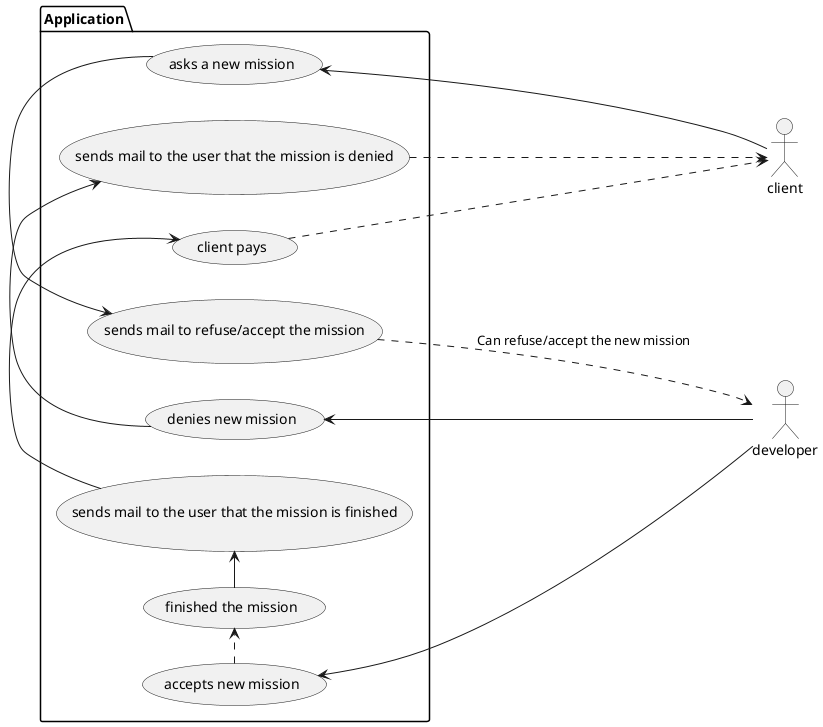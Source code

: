 @startuml Client
left to right direction

actor client
actor developer

package Application {
    client -left-> (asks a new mission)
    (asks a new mission) -> (sends mail to refuse/accept the mission)
    (sends mail to refuse/accept the mission) ...> developer : Can refuse/accept the new mission
    (accepts new mission) <-- developer
    (denies new mission) <- developer
    (denies new mission) -> (sends mail to the user that the mission is denied)
    (sends mail to the user that the mission is denied) ..> client
    (accepts new mission) .> (finished the mission)
    (finished the mission) -> (sends mail to the user that the mission is finished)
    (sends mail to the user that the mission is finished) -> (client pays)
    (client pays) ...> client
}
@enduml
